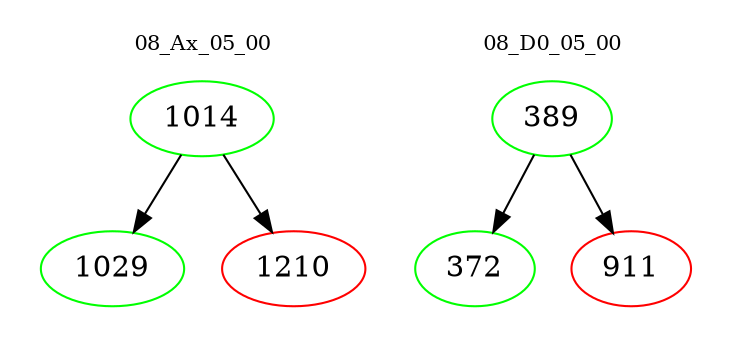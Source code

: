 digraph{
subgraph cluster_0 {
color = white
label = "08_Ax_05_00";
fontsize=10;
T0_1014 [label="1014", color="green"]
T0_1014 -> T0_1029 [color="black"]
T0_1029 [label="1029", color="green"]
T0_1014 -> T0_1210 [color="black"]
T0_1210 [label="1210", color="red"]
}
subgraph cluster_1 {
color = white
label = "08_D0_05_00";
fontsize=10;
T1_389 [label="389", color="green"]
T1_389 -> T1_372 [color="black"]
T1_372 [label="372", color="green"]
T1_389 -> T1_911 [color="black"]
T1_911 [label="911", color="red"]
}
}
